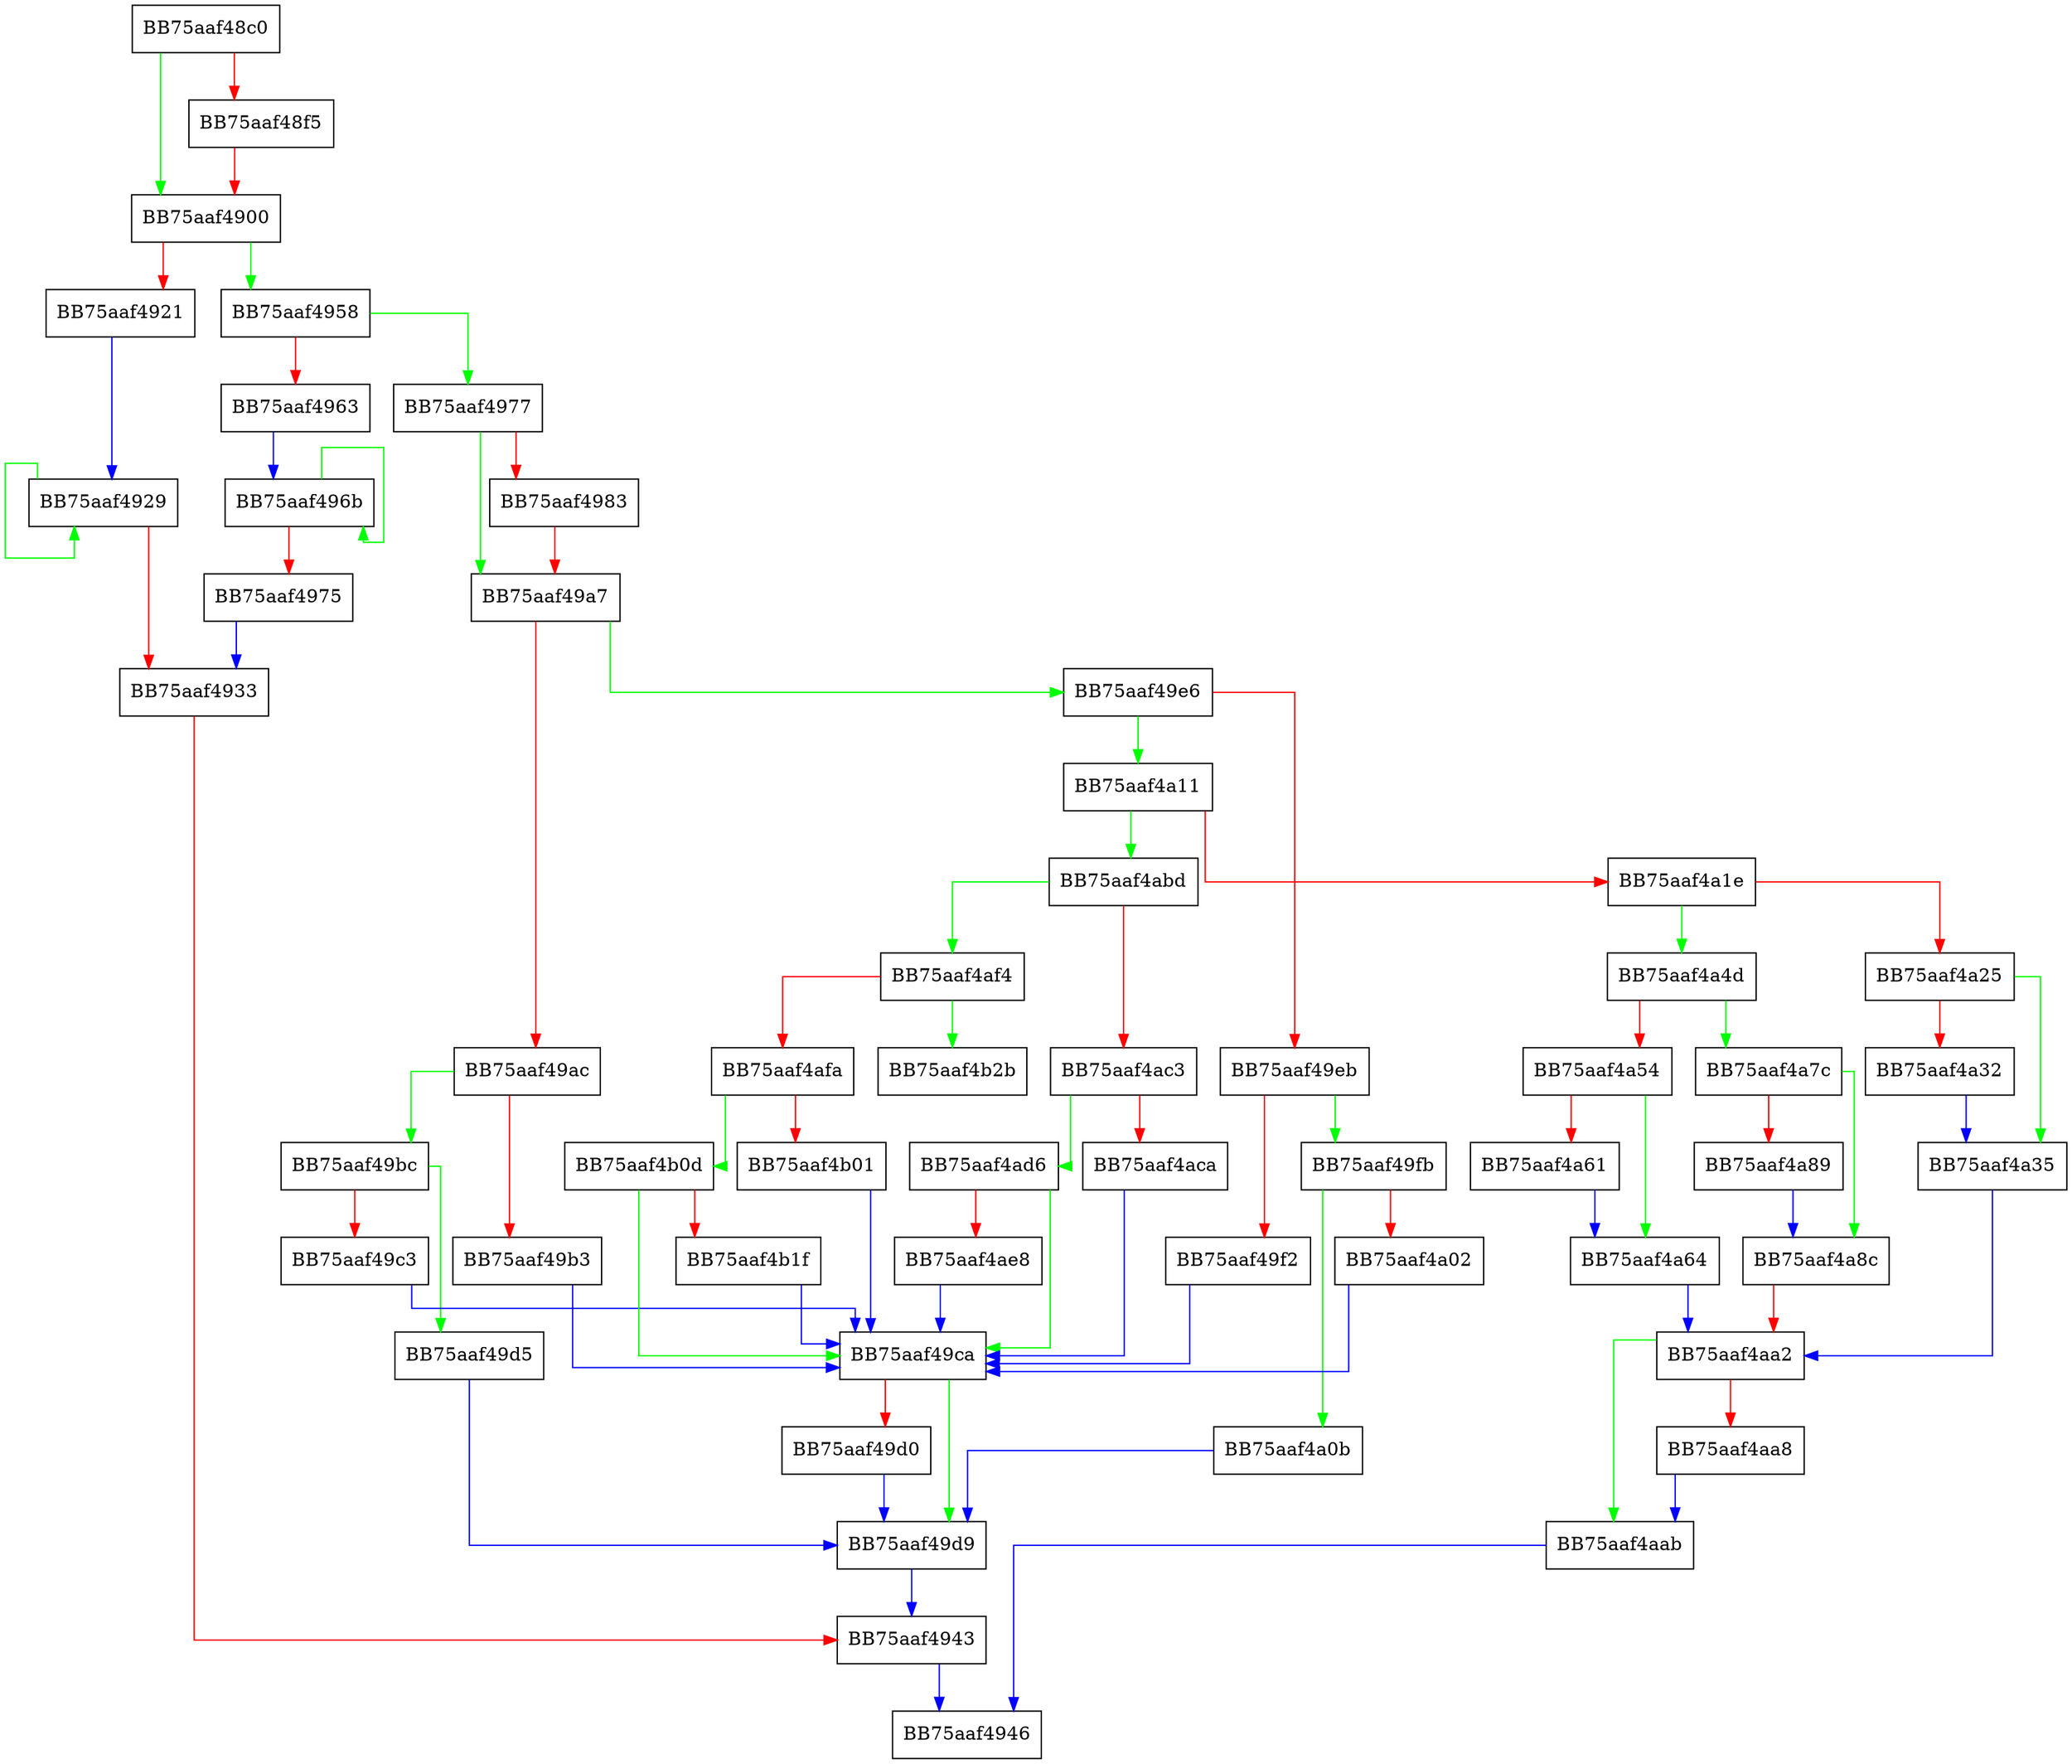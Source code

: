 digraph lua_mp_getwfilename {
  node [shape="box"];
  graph [splines=ortho];
  BB75aaf48c0 -> BB75aaf4900 [color="green"];
  BB75aaf48c0 -> BB75aaf48f5 [color="red"];
  BB75aaf48f5 -> BB75aaf4900 [color="red"];
  BB75aaf4900 -> BB75aaf4958 [color="green"];
  BB75aaf4900 -> BB75aaf4921 [color="red"];
  BB75aaf4921 -> BB75aaf4929 [color="blue"];
  BB75aaf4929 -> BB75aaf4929 [color="green"];
  BB75aaf4929 -> BB75aaf4933 [color="red"];
  BB75aaf4933 -> BB75aaf4943 [color="red"];
  BB75aaf4943 -> BB75aaf4946 [color="blue"];
  BB75aaf4958 -> BB75aaf4977 [color="green"];
  BB75aaf4958 -> BB75aaf4963 [color="red"];
  BB75aaf4963 -> BB75aaf496b [color="blue"];
  BB75aaf496b -> BB75aaf496b [color="green"];
  BB75aaf496b -> BB75aaf4975 [color="red"];
  BB75aaf4975 -> BB75aaf4933 [color="blue"];
  BB75aaf4977 -> BB75aaf49a7 [color="green"];
  BB75aaf4977 -> BB75aaf4983 [color="red"];
  BB75aaf4983 -> BB75aaf49a7 [color="red"];
  BB75aaf49a7 -> BB75aaf49e6 [color="green"];
  BB75aaf49a7 -> BB75aaf49ac [color="red"];
  BB75aaf49ac -> BB75aaf49bc [color="green"];
  BB75aaf49ac -> BB75aaf49b3 [color="red"];
  BB75aaf49b3 -> BB75aaf49ca [color="blue"];
  BB75aaf49bc -> BB75aaf49d5 [color="green"];
  BB75aaf49bc -> BB75aaf49c3 [color="red"];
  BB75aaf49c3 -> BB75aaf49ca [color="blue"];
  BB75aaf49ca -> BB75aaf49d9 [color="green"];
  BB75aaf49ca -> BB75aaf49d0 [color="red"];
  BB75aaf49d0 -> BB75aaf49d9 [color="blue"];
  BB75aaf49d5 -> BB75aaf49d9 [color="blue"];
  BB75aaf49d9 -> BB75aaf4943 [color="blue"];
  BB75aaf49e6 -> BB75aaf4a11 [color="green"];
  BB75aaf49e6 -> BB75aaf49eb [color="red"];
  BB75aaf49eb -> BB75aaf49fb [color="green"];
  BB75aaf49eb -> BB75aaf49f2 [color="red"];
  BB75aaf49f2 -> BB75aaf49ca [color="blue"];
  BB75aaf49fb -> BB75aaf4a0b [color="green"];
  BB75aaf49fb -> BB75aaf4a02 [color="red"];
  BB75aaf4a02 -> BB75aaf49ca [color="blue"];
  BB75aaf4a0b -> BB75aaf49d9 [color="blue"];
  BB75aaf4a11 -> BB75aaf4abd [color="green"];
  BB75aaf4a11 -> BB75aaf4a1e [color="red"];
  BB75aaf4a1e -> BB75aaf4a4d [color="green"];
  BB75aaf4a1e -> BB75aaf4a25 [color="red"];
  BB75aaf4a25 -> BB75aaf4a35 [color="green"];
  BB75aaf4a25 -> BB75aaf4a32 [color="red"];
  BB75aaf4a32 -> BB75aaf4a35 [color="blue"];
  BB75aaf4a35 -> BB75aaf4aa2 [color="blue"];
  BB75aaf4a4d -> BB75aaf4a7c [color="green"];
  BB75aaf4a4d -> BB75aaf4a54 [color="red"];
  BB75aaf4a54 -> BB75aaf4a64 [color="green"];
  BB75aaf4a54 -> BB75aaf4a61 [color="red"];
  BB75aaf4a61 -> BB75aaf4a64 [color="blue"];
  BB75aaf4a64 -> BB75aaf4aa2 [color="blue"];
  BB75aaf4a7c -> BB75aaf4a8c [color="green"];
  BB75aaf4a7c -> BB75aaf4a89 [color="red"];
  BB75aaf4a89 -> BB75aaf4a8c [color="blue"];
  BB75aaf4a8c -> BB75aaf4aa2 [color="red"];
  BB75aaf4aa2 -> BB75aaf4aab [color="green"];
  BB75aaf4aa2 -> BB75aaf4aa8 [color="red"];
  BB75aaf4aa8 -> BB75aaf4aab [color="blue"];
  BB75aaf4aab -> BB75aaf4946 [color="blue"];
  BB75aaf4abd -> BB75aaf4af4 [color="green"];
  BB75aaf4abd -> BB75aaf4ac3 [color="red"];
  BB75aaf4ac3 -> BB75aaf4ad6 [color="green"];
  BB75aaf4ac3 -> BB75aaf4aca [color="red"];
  BB75aaf4aca -> BB75aaf49ca [color="blue"];
  BB75aaf4ad6 -> BB75aaf49ca [color="green"];
  BB75aaf4ad6 -> BB75aaf4ae8 [color="red"];
  BB75aaf4ae8 -> BB75aaf49ca [color="blue"];
  BB75aaf4af4 -> BB75aaf4b2b [color="green"];
  BB75aaf4af4 -> BB75aaf4afa [color="red"];
  BB75aaf4afa -> BB75aaf4b0d [color="green"];
  BB75aaf4afa -> BB75aaf4b01 [color="red"];
  BB75aaf4b01 -> BB75aaf49ca [color="blue"];
  BB75aaf4b0d -> BB75aaf49ca [color="green"];
  BB75aaf4b0d -> BB75aaf4b1f [color="red"];
  BB75aaf4b1f -> BB75aaf49ca [color="blue"];
}